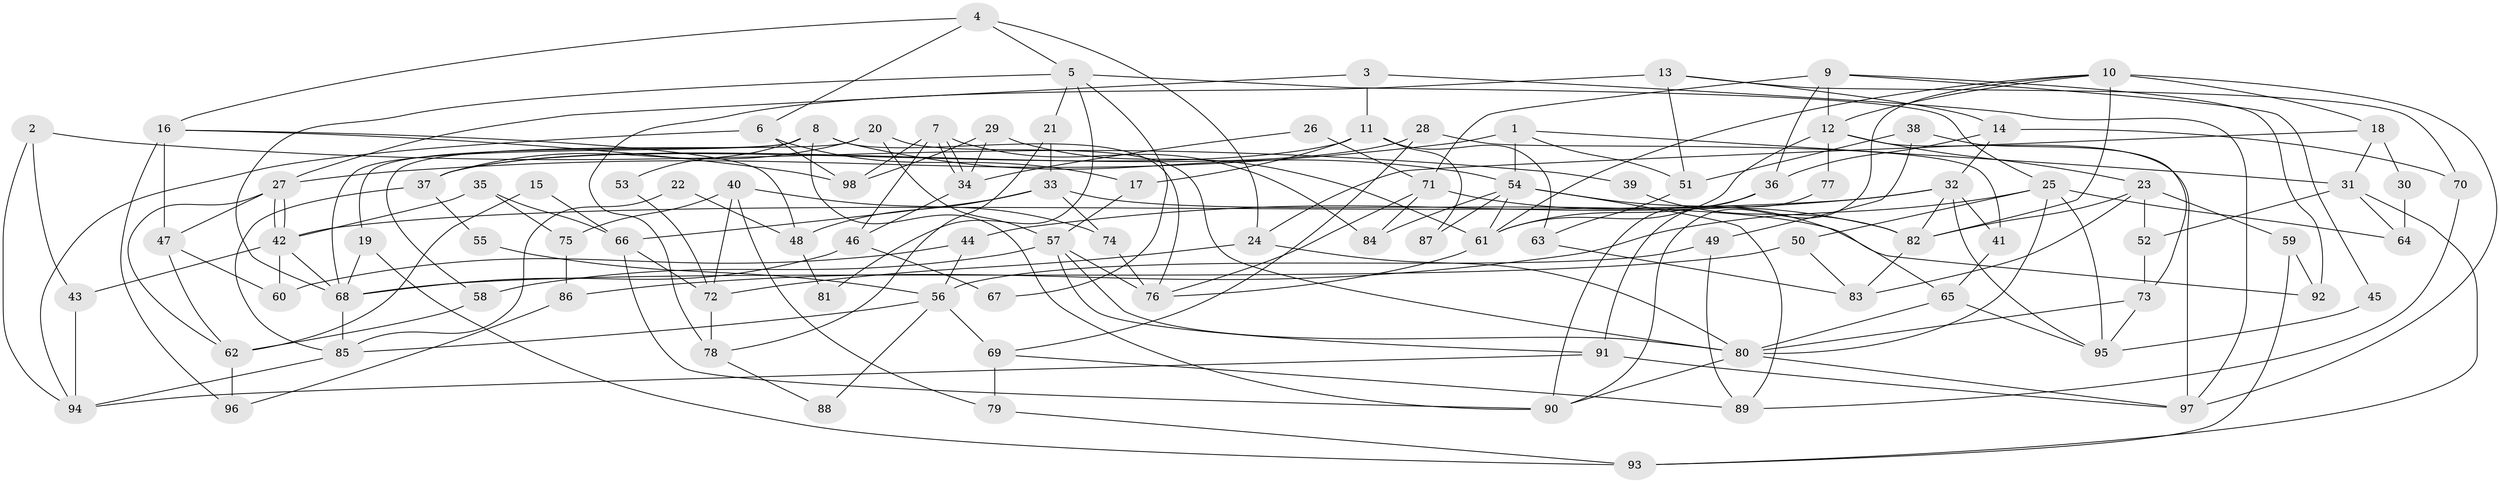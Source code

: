 // Generated by graph-tools (version 1.1) at 2025/11/02/27/25 16:11:23]
// undirected, 98 vertices, 196 edges
graph export_dot {
graph [start="1"]
  node [color=gray90,style=filled];
  1;
  2;
  3;
  4;
  5;
  6;
  7;
  8;
  9;
  10;
  11;
  12;
  13;
  14;
  15;
  16;
  17;
  18;
  19;
  20;
  21;
  22;
  23;
  24;
  25;
  26;
  27;
  28;
  29;
  30;
  31;
  32;
  33;
  34;
  35;
  36;
  37;
  38;
  39;
  40;
  41;
  42;
  43;
  44;
  45;
  46;
  47;
  48;
  49;
  50;
  51;
  52;
  53;
  54;
  55;
  56;
  57;
  58;
  59;
  60;
  61;
  62;
  63;
  64;
  65;
  66;
  67;
  68;
  69;
  70;
  71;
  72;
  73;
  74;
  75;
  76;
  77;
  78;
  79;
  80;
  81;
  82;
  83;
  84;
  85;
  86;
  87;
  88;
  89;
  90;
  91;
  92;
  93;
  94;
  95;
  96;
  97;
  98;
  1 -- 27;
  1 -- 54;
  1 -- 31;
  1 -- 51;
  2 -- 43;
  2 -- 94;
  2 -- 39;
  3 -- 97;
  3 -- 11;
  3 -- 27;
  4 -- 5;
  4 -- 6;
  4 -- 16;
  4 -- 24;
  5 -- 25;
  5 -- 68;
  5 -- 21;
  5 -- 67;
  5 -- 81;
  6 -- 94;
  6 -- 98;
  6 -- 17;
  7 -- 34;
  7 -- 34;
  7 -- 98;
  7 -- 46;
  7 -- 84;
  8 -- 54;
  8 -- 90;
  8 -- 19;
  8 -- 53;
  8 -- 68;
  8 -- 76;
  9 -- 12;
  9 -- 36;
  9 -- 45;
  9 -- 71;
  9 -- 92;
  10 -- 82;
  10 -- 12;
  10 -- 18;
  10 -- 61;
  10 -- 90;
  10 -- 97;
  11 -- 37;
  11 -- 17;
  11 -- 63;
  11 -- 87;
  12 -- 97;
  12 -- 61;
  12 -- 23;
  12 -- 77;
  13 -- 51;
  13 -- 14;
  13 -- 70;
  13 -- 78;
  14 -- 70;
  14 -- 32;
  14 -- 36;
  15 -- 66;
  15 -- 62;
  16 -- 47;
  16 -- 48;
  16 -- 96;
  16 -- 98;
  17 -- 57;
  18 -- 31;
  18 -- 24;
  18 -- 30;
  19 -- 68;
  19 -- 93;
  20 -- 80;
  20 -- 57;
  20 -- 37;
  20 -- 58;
  21 -- 33;
  21 -- 78;
  22 -- 85;
  22 -- 48;
  23 -- 83;
  23 -- 52;
  23 -- 59;
  23 -- 82;
  24 -- 72;
  24 -- 80;
  25 -- 95;
  25 -- 80;
  25 -- 50;
  25 -- 64;
  25 -- 86;
  26 -- 71;
  26 -- 34;
  27 -- 42;
  27 -- 42;
  27 -- 47;
  27 -- 62;
  28 -- 37;
  28 -- 69;
  28 -- 41;
  29 -- 61;
  29 -- 34;
  29 -- 98;
  30 -- 64;
  31 -- 93;
  31 -- 52;
  31 -- 64;
  32 -- 82;
  32 -- 41;
  32 -- 42;
  32 -- 44;
  32 -- 95;
  33 -- 66;
  33 -- 74;
  33 -- 48;
  33 -- 92;
  34 -- 46;
  35 -- 42;
  35 -- 66;
  35 -- 75;
  36 -- 61;
  36 -- 90;
  37 -- 85;
  37 -- 55;
  38 -- 51;
  38 -- 73;
  38 -- 49;
  39 -- 82;
  40 -- 72;
  40 -- 75;
  40 -- 74;
  40 -- 79;
  41 -- 65;
  42 -- 43;
  42 -- 60;
  42 -- 68;
  43 -- 94;
  44 -- 60;
  44 -- 56;
  45 -- 95;
  46 -- 68;
  46 -- 67;
  47 -- 62;
  47 -- 60;
  48 -- 81;
  49 -- 89;
  49 -- 56;
  50 -- 68;
  50 -- 83;
  51 -- 63;
  52 -- 73;
  53 -- 72;
  54 -- 65;
  54 -- 84;
  54 -- 61;
  54 -- 87;
  54 -- 89;
  55 -- 56;
  56 -- 69;
  56 -- 85;
  56 -- 88;
  57 -- 80;
  57 -- 76;
  57 -- 58;
  57 -- 91;
  58 -- 62;
  59 -- 92;
  59 -- 93;
  61 -- 76;
  62 -- 96;
  63 -- 83;
  65 -- 95;
  65 -- 80;
  66 -- 90;
  66 -- 72;
  68 -- 85;
  69 -- 79;
  69 -- 89;
  70 -- 89;
  71 -- 76;
  71 -- 82;
  71 -- 84;
  72 -- 78;
  73 -- 80;
  73 -- 95;
  74 -- 76;
  75 -- 86;
  77 -- 91;
  78 -- 88;
  79 -- 93;
  80 -- 90;
  80 -- 97;
  82 -- 83;
  85 -- 94;
  86 -- 96;
  91 -- 97;
  91 -- 94;
}

